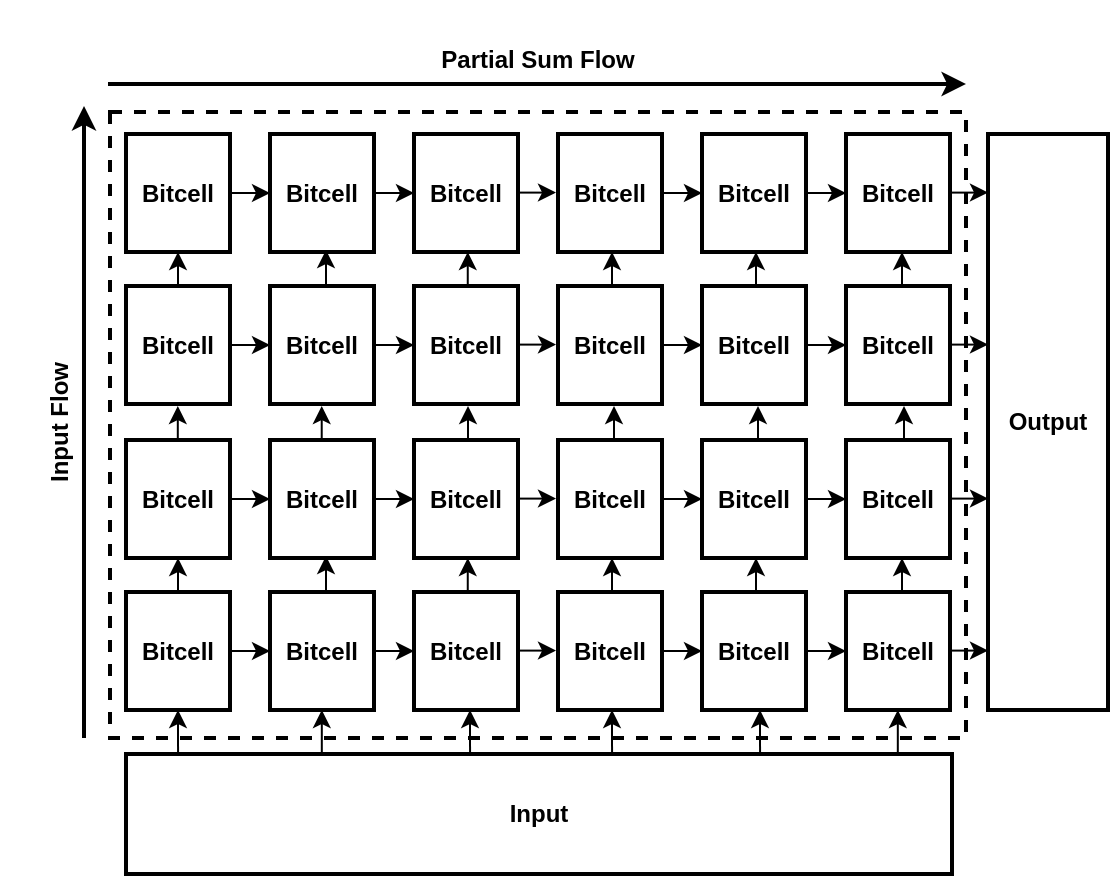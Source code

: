<mxfile version="17.2.4" type="github">
  <diagram id="6HVer8RZPl2ibDI8MOXv" name="Page-1">
    <mxGraphModel dx="1146" dy="671" grid="1" gridSize="1" guides="1" tooltips="1" connect="1" arrows="1" fold="1" page="1" pageScale="1" pageWidth="850" pageHeight="1100" math="0" shadow="0">
      <root>
        <mxCell id="0" />
        <mxCell id="1" parent="0" />
        <mxCell id="eAFTpIqPuFb2c6XRpZHR-27" value="" style="rounded=0;whiteSpace=wrap;html=1;dashed=1;labelBackgroundColor=none;fontFamily=Helvetica;fontColor=default;strokeWidth=2;fillColor=none;" vertex="1" parent="1">
          <mxGeometry x="177" y="119" width="428" height="313" as="geometry" />
        </mxCell>
        <mxCell id="eAFTpIqPuFb2c6XRpZHR-28" value="&lt;b&gt;Bitcell&lt;/b&gt;" style="rounded=0;whiteSpace=wrap;html=1;labelBackgroundColor=none;fontFamily=Helvetica;fontColor=default;strokeWidth=2;fillColor=none;" vertex="1" parent="1">
          <mxGeometry x="185" y="130" width="52" height="59" as="geometry" />
        </mxCell>
        <mxCell id="eAFTpIqPuFb2c6XRpZHR-30" value="&lt;b&gt;Bitcell&lt;/b&gt;" style="rounded=0;whiteSpace=wrap;html=1;labelBackgroundColor=none;fontFamily=Helvetica;fontColor=default;strokeWidth=2;fillColor=none;" vertex="1" parent="1">
          <mxGeometry x="257" y="130" width="52" height="59" as="geometry" />
        </mxCell>
        <mxCell id="eAFTpIqPuFb2c6XRpZHR-31" value="&lt;b&gt;Bitcell&lt;/b&gt;" style="rounded=0;whiteSpace=wrap;html=1;labelBackgroundColor=none;fontFamily=Helvetica;fontColor=default;strokeWidth=2;fillColor=none;" vertex="1" parent="1">
          <mxGeometry x="329" y="130" width="52" height="59" as="geometry" />
        </mxCell>
        <mxCell id="eAFTpIqPuFb2c6XRpZHR-44" value="" style="endArrow=classic;html=1;rounded=0;fontFamily=Helvetica;fontColor=default;exitX=1;exitY=0.5;exitDx=0;exitDy=0;entryX=0;entryY=0.5;entryDx=0;entryDy=0;" edge="1" parent="1" source="eAFTpIqPuFb2c6XRpZHR-28" target="eAFTpIqPuFb2c6XRpZHR-30">
          <mxGeometry width="50" height="50" relative="1" as="geometry">
            <mxPoint x="188" y="184" as="sourcePoint" />
            <mxPoint x="238" y="134" as="targetPoint" />
          </mxGeometry>
        </mxCell>
        <mxCell id="eAFTpIqPuFb2c6XRpZHR-47" value="" style="endArrow=classic;html=1;rounded=0;fontFamily=Helvetica;fontColor=default;exitX=1;exitY=0.5;exitDx=0;exitDy=0;entryX=0;entryY=0.5;entryDx=0;entryDy=0;" edge="1" parent="1" source="eAFTpIqPuFb2c6XRpZHR-30" target="eAFTpIqPuFb2c6XRpZHR-31">
          <mxGeometry width="50" height="50" relative="1" as="geometry">
            <mxPoint x="188" y="184" as="sourcePoint" />
            <mxPoint x="238" y="134" as="targetPoint" />
          </mxGeometry>
        </mxCell>
        <mxCell id="eAFTpIqPuFb2c6XRpZHR-48" value="" style="endArrow=classic;html=1;rounded=0;fontFamily=Helvetica;fontColor=default;exitX=1;exitY=0.5;exitDx=0;exitDy=0;entryX=0;entryY=0.5;entryDx=0;entryDy=0;" edge="1" parent="1">
          <mxGeometry width="50" height="50" relative="1" as="geometry">
            <mxPoint x="380" y="159.3" as="sourcePoint" />
            <mxPoint x="400" y="159.3" as="targetPoint" />
          </mxGeometry>
        </mxCell>
        <mxCell id="eAFTpIqPuFb2c6XRpZHR-49" value="&lt;b&gt;Bitcell&lt;/b&gt;" style="rounded=0;whiteSpace=wrap;html=1;labelBackgroundColor=none;fontFamily=Helvetica;fontColor=default;strokeWidth=2;fillColor=none;" vertex="1" parent="1">
          <mxGeometry x="401" y="130" width="52" height="59" as="geometry" />
        </mxCell>
        <mxCell id="eAFTpIqPuFb2c6XRpZHR-50" value="&lt;b&gt;Bitcell&lt;/b&gt;" style="rounded=0;whiteSpace=wrap;html=1;labelBackgroundColor=none;fontFamily=Helvetica;fontColor=default;strokeWidth=2;fillColor=none;" vertex="1" parent="1">
          <mxGeometry x="473" y="130" width="52" height="59" as="geometry" />
        </mxCell>
        <mxCell id="eAFTpIqPuFb2c6XRpZHR-51" value="&lt;b&gt;Bitcell&lt;/b&gt;" style="rounded=0;whiteSpace=wrap;html=1;labelBackgroundColor=none;fontFamily=Helvetica;fontColor=default;strokeWidth=2;fillColor=none;" vertex="1" parent="1">
          <mxGeometry x="545" y="130" width="52" height="59" as="geometry" />
        </mxCell>
        <mxCell id="eAFTpIqPuFb2c6XRpZHR-52" value="" style="endArrow=classic;html=1;rounded=0;fontFamily=Helvetica;fontColor=default;exitX=1;exitY=0.5;exitDx=0;exitDy=0;entryX=0;entryY=0.5;entryDx=0;entryDy=0;" edge="1" parent="1" source="eAFTpIqPuFb2c6XRpZHR-49" target="eAFTpIqPuFb2c6XRpZHR-50">
          <mxGeometry width="50" height="50" relative="1" as="geometry">
            <mxPoint x="404" y="184" as="sourcePoint" />
            <mxPoint x="454" y="134" as="targetPoint" />
          </mxGeometry>
        </mxCell>
        <mxCell id="eAFTpIqPuFb2c6XRpZHR-53" value="" style="endArrow=classic;html=1;rounded=0;fontFamily=Helvetica;fontColor=default;exitX=1;exitY=0.5;exitDx=0;exitDy=0;entryX=0;entryY=0.5;entryDx=0;entryDy=0;" edge="1" parent="1" source="eAFTpIqPuFb2c6XRpZHR-50" target="eAFTpIqPuFb2c6XRpZHR-51">
          <mxGeometry width="50" height="50" relative="1" as="geometry">
            <mxPoint x="404" y="184" as="sourcePoint" />
            <mxPoint x="454" y="134" as="targetPoint" />
          </mxGeometry>
        </mxCell>
        <mxCell id="eAFTpIqPuFb2c6XRpZHR-54" value="" style="endArrow=classic;html=1;rounded=0;fontFamily=Helvetica;fontColor=default;exitX=1;exitY=0.5;exitDx=0;exitDy=0;entryX=0;entryY=0.5;entryDx=0;entryDy=0;" edge="1" parent="1">
          <mxGeometry width="50" height="50" relative="1" as="geometry">
            <mxPoint x="596" y="159.3" as="sourcePoint" />
            <mxPoint x="616" y="159.3" as="targetPoint" />
          </mxGeometry>
        </mxCell>
        <mxCell id="eAFTpIqPuFb2c6XRpZHR-56" value="&lt;b&gt;Bitcell&lt;/b&gt;" style="rounded=0;whiteSpace=wrap;html=1;labelBackgroundColor=none;fontFamily=Helvetica;fontColor=default;strokeWidth=2;fillColor=none;" vertex="1" parent="1">
          <mxGeometry x="185" y="206" width="52" height="59" as="geometry" />
        </mxCell>
        <mxCell id="eAFTpIqPuFb2c6XRpZHR-57" value="&lt;b&gt;Bitcell&lt;/b&gt;" style="rounded=0;whiteSpace=wrap;html=1;labelBackgroundColor=none;fontFamily=Helvetica;fontColor=default;strokeWidth=2;fillColor=none;" vertex="1" parent="1">
          <mxGeometry x="257" y="206" width="52" height="59" as="geometry" />
        </mxCell>
        <mxCell id="eAFTpIqPuFb2c6XRpZHR-58" value="&lt;b&gt;Bitcell&lt;/b&gt;" style="rounded=0;whiteSpace=wrap;html=1;labelBackgroundColor=none;fontFamily=Helvetica;fontColor=default;strokeWidth=2;fillColor=none;" vertex="1" parent="1">
          <mxGeometry x="329" y="206" width="52" height="59" as="geometry" />
        </mxCell>
        <mxCell id="eAFTpIqPuFb2c6XRpZHR-59" value="" style="endArrow=classic;html=1;rounded=0;fontFamily=Helvetica;fontColor=default;exitX=1;exitY=0.5;exitDx=0;exitDy=0;entryX=0;entryY=0.5;entryDx=0;entryDy=0;" edge="1" parent="1" source="eAFTpIqPuFb2c6XRpZHR-56" target="eAFTpIqPuFb2c6XRpZHR-57">
          <mxGeometry width="50" height="50" relative="1" as="geometry">
            <mxPoint x="188" y="260" as="sourcePoint" />
            <mxPoint x="238" y="210" as="targetPoint" />
          </mxGeometry>
        </mxCell>
        <mxCell id="eAFTpIqPuFb2c6XRpZHR-60" value="" style="endArrow=classic;html=1;rounded=0;fontFamily=Helvetica;fontColor=default;exitX=1;exitY=0.5;exitDx=0;exitDy=0;entryX=0;entryY=0.5;entryDx=0;entryDy=0;" edge="1" parent="1" source="eAFTpIqPuFb2c6XRpZHR-57" target="eAFTpIqPuFb2c6XRpZHR-58">
          <mxGeometry width="50" height="50" relative="1" as="geometry">
            <mxPoint x="188" y="260" as="sourcePoint" />
            <mxPoint x="238" y="210" as="targetPoint" />
          </mxGeometry>
        </mxCell>
        <mxCell id="eAFTpIqPuFb2c6XRpZHR-61" value="" style="endArrow=classic;html=1;rounded=0;fontFamily=Helvetica;fontColor=default;exitX=1;exitY=0.5;exitDx=0;exitDy=0;entryX=0;entryY=0.5;entryDx=0;entryDy=0;" edge="1" parent="1">
          <mxGeometry width="50" height="50" relative="1" as="geometry">
            <mxPoint x="380.0" y="235.3" as="sourcePoint" />
            <mxPoint x="400.0" y="235.3" as="targetPoint" />
          </mxGeometry>
        </mxCell>
        <mxCell id="eAFTpIqPuFb2c6XRpZHR-62" value="&lt;b&gt;Bitcell&lt;/b&gt;" style="rounded=0;whiteSpace=wrap;html=1;labelBackgroundColor=none;fontFamily=Helvetica;fontColor=default;strokeWidth=2;fillColor=none;" vertex="1" parent="1">
          <mxGeometry x="401" y="206" width="52" height="59" as="geometry" />
        </mxCell>
        <mxCell id="eAFTpIqPuFb2c6XRpZHR-63" value="&lt;b&gt;Bitcell&lt;/b&gt;" style="rounded=0;whiteSpace=wrap;html=1;labelBackgroundColor=none;fontFamily=Helvetica;fontColor=default;strokeWidth=2;fillColor=none;" vertex="1" parent="1">
          <mxGeometry x="473" y="206" width="52" height="59" as="geometry" />
        </mxCell>
        <mxCell id="eAFTpIqPuFb2c6XRpZHR-64" value="&lt;b&gt;Bitcell&lt;/b&gt;" style="rounded=0;whiteSpace=wrap;html=1;labelBackgroundColor=none;fontFamily=Helvetica;fontColor=default;strokeWidth=2;fillColor=none;" vertex="1" parent="1">
          <mxGeometry x="545" y="206" width="52" height="59" as="geometry" />
        </mxCell>
        <mxCell id="eAFTpIqPuFb2c6XRpZHR-65" value="" style="endArrow=classic;html=1;rounded=0;fontFamily=Helvetica;fontColor=default;exitX=1;exitY=0.5;exitDx=0;exitDy=0;entryX=0;entryY=0.5;entryDx=0;entryDy=0;" edge="1" parent="1" source="eAFTpIqPuFb2c6XRpZHR-62" target="eAFTpIqPuFb2c6XRpZHR-63">
          <mxGeometry width="50" height="50" relative="1" as="geometry">
            <mxPoint x="404" y="260" as="sourcePoint" />
            <mxPoint x="454" y="210" as="targetPoint" />
          </mxGeometry>
        </mxCell>
        <mxCell id="eAFTpIqPuFb2c6XRpZHR-66" value="" style="endArrow=classic;html=1;rounded=0;fontFamily=Helvetica;fontColor=default;exitX=1;exitY=0.5;exitDx=0;exitDy=0;entryX=0;entryY=0.5;entryDx=0;entryDy=0;" edge="1" parent="1" source="eAFTpIqPuFb2c6XRpZHR-63" target="eAFTpIqPuFb2c6XRpZHR-64">
          <mxGeometry width="50" height="50" relative="1" as="geometry">
            <mxPoint x="404" y="260" as="sourcePoint" />
            <mxPoint x="454" y="210" as="targetPoint" />
          </mxGeometry>
        </mxCell>
        <mxCell id="eAFTpIqPuFb2c6XRpZHR-67" value="" style="endArrow=classic;html=1;rounded=0;fontFamily=Helvetica;fontColor=default;exitX=1;exitY=0.5;exitDx=0;exitDy=0;entryX=0;entryY=0.5;entryDx=0;entryDy=0;" edge="1" parent="1">
          <mxGeometry width="50" height="50" relative="1" as="geometry">
            <mxPoint x="596" y="235.3" as="sourcePoint" />
            <mxPoint x="616" y="235.3" as="targetPoint" />
          </mxGeometry>
        </mxCell>
        <mxCell id="eAFTpIqPuFb2c6XRpZHR-68" value="" style="endArrow=classic;html=1;rounded=0;fontFamily=Helvetica;fontColor=default;exitX=0.5;exitY=0;exitDx=0;exitDy=0;entryX=0.5;entryY=1;entryDx=0;entryDy=0;" edge="1" parent="1" source="eAFTpIqPuFb2c6XRpZHR-56" target="eAFTpIqPuFb2c6XRpZHR-28">
          <mxGeometry width="50" height="50" relative="1" as="geometry">
            <mxPoint x="334" y="158" as="sourcePoint" />
            <mxPoint x="384" y="108" as="targetPoint" />
          </mxGeometry>
        </mxCell>
        <mxCell id="eAFTpIqPuFb2c6XRpZHR-69" value="" style="endArrow=classic;html=1;rounded=0;fontFamily=Helvetica;fontColor=default;exitX=0.5;exitY=0;exitDx=0;exitDy=0;entryX=0.5;entryY=1;entryDx=0;entryDy=0;" edge="1" parent="1">
          <mxGeometry width="50" height="50" relative="1" as="geometry">
            <mxPoint x="285" y="205" as="sourcePoint" />
            <mxPoint x="285" y="188" as="targetPoint" />
          </mxGeometry>
        </mxCell>
        <mxCell id="eAFTpIqPuFb2c6XRpZHR-70" value="" style="endArrow=classic;html=1;rounded=0;fontFamily=Helvetica;fontColor=default;exitX=0.5;exitY=0;exitDx=0;exitDy=0;entryX=0.5;entryY=1;entryDx=0;entryDy=0;" edge="1" parent="1">
          <mxGeometry width="50" height="50" relative="1" as="geometry">
            <mxPoint x="428" y="206" as="sourcePoint" />
            <mxPoint x="428" y="189" as="targetPoint" />
          </mxGeometry>
        </mxCell>
        <mxCell id="eAFTpIqPuFb2c6XRpZHR-71" value="" style="endArrow=classic;html=1;rounded=0;fontFamily=Helvetica;fontColor=default;exitX=0.5;exitY=0;exitDx=0;exitDy=0;entryX=0.5;entryY=1;entryDx=0;entryDy=0;" edge="1" parent="1">
          <mxGeometry width="50" height="50" relative="1" as="geometry">
            <mxPoint x="355.88" y="206" as="sourcePoint" />
            <mxPoint x="355.88" y="189" as="targetPoint" />
          </mxGeometry>
        </mxCell>
        <mxCell id="eAFTpIqPuFb2c6XRpZHR-72" value="" style="endArrow=classic;html=1;rounded=0;fontFamily=Helvetica;fontColor=default;exitX=0.5;exitY=0;exitDx=0;exitDy=0;entryX=0.5;entryY=1;entryDx=0;entryDy=0;" edge="1" parent="1">
          <mxGeometry width="50" height="50" relative="1" as="geometry">
            <mxPoint x="500" y="206" as="sourcePoint" />
            <mxPoint x="500" y="189" as="targetPoint" />
          </mxGeometry>
        </mxCell>
        <mxCell id="eAFTpIqPuFb2c6XRpZHR-73" value="" style="endArrow=classic;html=1;rounded=0;fontFamily=Helvetica;fontColor=default;exitX=0.5;exitY=0;exitDx=0;exitDy=0;entryX=0.5;entryY=1;entryDx=0;entryDy=0;" edge="1" parent="1">
          <mxGeometry width="50" height="50" relative="1" as="geometry">
            <mxPoint x="573" y="206" as="sourcePoint" />
            <mxPoint x="573" y="189" as="targetPoint" />
          </mxGeometry>
        </mxCell>
        <mxCell id="eAFTpIqPuFb2c6XRpZHR-74" value="&lt;b&gt;Bitcell&lt;/b&gt;" style="rounded=0;whiteSpace=wrap;html=1;labelBackgroundColor=none;fontFamily=Helvetica;fontColor=default;strokeWidth=2;fillColor=none;" vertex="1" parent="1">
          <mxGeometry x="185" y="283" width="52" height="59" as="geometry" />
        </mxCell>
        <mxCell id="eAFTpIqPuFb2c6XRpZHR-75" value="&lt;b&gt;Bitcell&lt;/b&gt;" style="rounded=0;whiteSpace=wrap;html=1;labelBackgroundColor=none;fontFamily=Helvetica;fontColor=default;strokeWidth=2;fillColor=none;" vertex="1" parent="1">
          <mxGeometry x="257" y="283" width="52" height="59" as="geometry" />
        </mxCell>
        <mxCell id="eAFTpIqPuFb2c6XRpZHR-76" value="&lt;b&gt;Bitcell&lt;/b&gt;" style="rounded=0;whiteSpace=wrap;html=1;labelBackgroundColor=none;fontFamily=Helvetica;fontColor=default;strokeWidth=2;fillColor=none;" vertex="1" parent="1">
          <mxGeometry x="329" y="283" width="52" height="59" as="geometry" />
        </mxCell>
        <mxCell id="eAFTpIqPuFb2c6XRpZHR-77" value="" style="endArrow=classic;html=1;rounded=0;fontFamily=Helvetica;fontColor=default;exitX=1;exitY=0.5;exitDx=0;exitDy=0;entryX=0;entryY=0.5;entryDx=0;entryDy=0;" edge="1" parent="1" source="eAFTpIqPuFb2c6XRpZHR-74" target="eAFTpIqPuFb2c6XRpZHR-75">
          <mxGeometry width="50" height="50" relative="1" as="geometry">
            <mxPoint x="188" y="337" as="sourcePoint" />
            <mxPoint x="238" y="287" as="targetPoint" />
          </mxGeometry>
        </mxCell>
        <mxCell id="eAFTpIqPuFb2c6XRpZHR-78" value="" style="endArrow=classic;html=1;rounded=0;fontFamily=Helvetica;fontColor=default;exitX=1;exitY=0.5;exitDx=0;exitDy=0;entryX=0;entryY=0.5;entryDx=0;entryDy=0;" edge="1" parent="1" source="eAFTpIqPuFb2c6XRpZHR-75" target="eAFTpIqPuFb2c6XRpZHR-76">
          <mxGeometry width="50" height="50" relative="1" as="geometry">
            <mxPoint x="188" y="337" as="sourcePoint" />
            <mxPoint x="238" y="287" as="targetPoint" />
          </mxGeometry>
        </mxCell>
        <mxCell id="eAFTpIqPuFb2c6XRpZHR-79" value="" style="endArrow=classic;html=1;rounded=0;fontFamily=Helvetica;fontColor=default;exitX=1;exitY=0.5;exitDx=0;exitDy=0;entryX=0;entryY=0.5;entryDx=0;entryDy=0;" edge="1" parent="1">
          <mxGeometry width="50" height="50" relative="1" as="geometry">
            <mxPoint x="380.0" y="312.3" as="sourcePoint" />
            <mxPoint x="400" y="312.3" as="targetPoint" />
          </mxGeometry>
        </mxCell>
        <mxCell id="eAFTpIqPuFb2c6XRpZHR-80" value="&lt;b&gt;Bitcell&lt;/b&gt;" style="rounded=0;whiteSpace=wrap;html=1;labelBackgroundColor=none;fontFamily=Helvetica;fontColor=default;strokeWidth=2;fillColor=none;" vertex="1" parent="1">
          <mxGeometry x="401" y="283" width="52" height="59" as="geometry" />
        </mxCell>
        <mxCell id="eAFTpIqPuFb2c6XRpZHR-81" value="&lt;b&gt;Bitcell&lt;/b&gt;" style="rounded=0;whiteSpace=wrap;html=1;labelBackgroundColor=none;fontFamily=Helvetica;fontColor=default;strokeWidth=2;fillColor=none;" vertex="1" parent="1">
          <mxGeometry x="473" y="283" width="52" height="59" as="geometry" />
        </mxCell>
        <mxCell id="eAFTpIqPuFb2c6XRpZHR-82" value="&lt;b&gt;Bitcell&lt;/b&gt;" style="rounded=0;whiteSpace=wrap;html=1;labelBackgroundColor=none;fontFamily=Helvetica;fontColor=default;strokeWidth=2;fillColor=none;" vertex="1" parent="1">
          <mxGeometry x="545" y="283" width="52" height="59" as="geometry" />
        </mxCell>
        <mxCell id="eAFTpIqPuFb2c6XRpZHR-83" value="" style="endArrow=classic;html=1;rounded=0;fontFamily=Helvetica;fontColor=default;exitX=1;exitY=0.5;exitDx=0;exitDy=0;entryX=0;entryY=0.5;entryDx=0;entryDy=0;" edge="1" parent="1" source="eAFTpIqPuFb2c6XRpZHR-80" target="eAFTpIqPuFb2c6XRpZHR-81">
          <mxGeometry width="50" height="50" relative="1" as="geometry">
            <mxPoint x="404" y="337" as="sourcePoint" />
            <mxPoint x="454" y="287" as="targetPoint" />
          </mxGeometry>
        </mxCell>
        <mxCell id="eAFTpIqPuFb2c6XRpZHR-84" value="" style="endArrow=classic;html=1;rounded=0;fontFamily=Helvetica;fontColor=default;exitX=1;exitY=0.5;exitDx=0;exitDy=0;entryX=0;entryY=0.5;entryDx=0;entryDy=0;" edge="1" parent="1" source="eAFTpIqPuFb2c6XRpZHR-81" target="eAFTpIqPuFb2c6XRpZHR-82">
          <mxGeometry width="50" height="50" relative="1" as="geometry">
            <mxPoint x="404" y="337" as="sourcePoint" />
            <mxPoint x="454" y="287" as="targetPoint" />
          </mxGeometry>
        </mxCell>
        <mxCell id="eAFTpIqPuFb2c6XRpZHR-85" value="" style="endArrow=classic;html=1;rounded=0;fontFamily=Helvetica;fontColor=default;exitX=1;exitY=0.5;exitDx=0;exitDy=0;entryX=0;entryY=0.5;entryDx=0;entryDy=0;" edge="1" parent="1">
          <mxGeometry width="50" height="50" relative="1" as="geometry">
            <mxPoint x="596" y="312.3" as="sourcePoint" />
            <mxPoint x="616" y="312.3" as="targetPoint" />
          </mxGeometry>
        </mxCell>
        <mxCell id="eAFTpIqPuFb2c6XRpZHR-86" value="&lt;b&gt;Bitcell&lt;/b&gt;" style="rounded=0;whiteSpace=wrap;html=1;labelBackgroundColor=none;fontFamily=Helvetica;fontColor=default;strokeWidth=2;fillColor=none;" vertex="1" parent="1">
          <mxGeometry x="185" y="359" width="52" height="59" as="geometry" />
        </mxCell>
        <mxCell id="eAFTpIqPuFb2c6XRpZHR-87" value="&lt;b&gt;Bitcell&lt;/b&gt;" style="rounded=0;whiteSpace=wrap;html=1;labelBackgroundColor=none;fontFamily=Helvetica;fontColor=default;strokeWidth=2;fillColor=none;" vertex="1" parent="1">
          <mxGeometry x="257" y="359" width="52" height="59" as="geometry" />
        </mxCell>
        <mxCell id="eAFTpIqPuFb2c6XRpZHR-88" value="&lt;b&gt;Bitcell&lt;/b&gt;" style="rounded=0;whiteSpace=wrap;html=1;labelBackgroundColor=none;fontFamily=Helvetica;fontColor=default;strokeWidth=2;fillColor=none;" vertex="1" parent="1">
          <mxGeometry x="329" y="359" width="52" height="59" as="geometry" />
        </mxCell>
        <mxCell id="eAFTpIqPuFb2c6XRpZHR-89" value="" style="endArrow=classic;html=1;rounded=0;fontFamily=Helvetica;fontColor=default;exitX=1;exitY=0.5;exitDx=0;exitDy=0;entryX=0;entryY=0.5;entryDx=0;entryDy=0;" edge="1" parent="1" source="eAFTpIqPuFb2c6XRpZHR-86" target="eAFTpIqPuFb2c6XRpZHR-87">
          <mxGeometry width="50" height="50" relative="1" as="geometry">
            <mxPoint x="188" y="413" as="sourcePoint" />
            <mxPoint x="238" y="363" as="targetPoint" />
          </mxGeometry>
        </mxCell>
        <mxCell id="eAFTpIqPuFb2c6XRpZHR-90" value="" style="endArrow=classic;html=1;rounded=0;fontFamily=Helvetica;fontColor=default;exitX=1;exitY=0.5;exitDx=0;exitDy=0;entryX=0;entryY=0.5;entryDx=0;entryDy=0;" edge="1" parent="1" source="eAFTpIqPuFb2c6XRpZHR-87" target="eAFTpIqPuFb2c6XRpZHR-88">
          <mxGeometry width="50" height="50" relative="1" as="geometry">
            <mxPoint x="188" y="413" as="sourcePoint" />
            <mxPoint x="238" y="363" as="targetPoint" />
          </mxGeometry>
        </mxCell>
        <mxCell id="eAFTpIqPuFb2c6XRpZHR-91" value="" style="endArrow=classic;html=1;rounded=0;fontFamily=Helvetica;fontColor=default;exitX=1;exitY=0.5;exitDx=0;exitDy=0;entryX=0;entryY=0.5;entryDx=0;entryDy=0;" edge="1" parent="1">
          <mxGeometry width="50" height="50" relative="1" as="geometry">
            <mxPoint x="380.0" y="388.3" as="sourcePoint" />
            <mxPoint x="400" y="388.3" as="targetPoint" />
          </mxGeometry>
        </mxCell>
        <mxCell id="eAFTpIqPuFb2c6XRpZHR-92" value="&lt;b&gt;Bitcell&lt;/b&gt;" style="rounded=0;whiteSpace=wrap;html=1;labelBackgroundColor=none;fontFamily=Helvetica;fontColor=default;strokeWidth=2;fillColor=none;" vertex="1" parent="1">
          <mxGeometry x="401" y="359" width="52" height="59" as="geometry" />
        </mxCell>
        <mxCell id="eAFTpIqPuFb2c6XRpZHR-93" value="&lt;b&gt;Bitcell&lt;/b&gt;" style="rounded=0;whiteSpace=wrap;html=1;labelBackgroundColor=none;fontFamily=Helvetica;fontColor=default;strokeWidth=2;fillColor=none;" vertex="1" parent="1">
          <mxGeometry x="473" y="359" width="52" height="59" as="geometry" />
        </mxCell>
        <mxCell id="eAFTpIqPuFb2c6XRpZHR-94" value="&lt;b&gt;Bitcell&lt;/b&gt;" style="rounded=0;whiteSpace=wrap;html=1;labelBackgroundColor=none;fontFamily=Helvetica;fontColor=default;strokeWidth=2;fillColor=none;" vertex="1" parent="1">
          <mxGeometry x="545" y="359" width="52" height="59" as="geometry" />
        </mxCell>
        <mxCell id="eAFTpIqPuFb2c6XRpZHR-95" value="" style="endArrow=classic;html=1;rounded=0;fontFamily=Helvetica;fontColor=default;exitX=1;exitY=0.5;exitDx=0;exitDy=0;entryX=0;entryY=0.5;entryDx=0;entryDy=0;" edge="1" parent="1" source="eAFTpIqPuFb2c6XRpZHR-92" target="eAFTpIqPuFb2c6XRpZHR-93">
          <mxGeometry width="50" height="50" relative="1" as="geometry">
            <mxPoint x="404" y="413" as="sourcePoint" />
            <mxPoint x="454" y="363" as="targetPoint" />
          </mxGeometry>
        </mxCell>
        <mxCell id="eAFTpIqPuFb2c6XRpZHR-96" value="" style="endArrow=classic;html=1;rounded=0;fontFamily=Helvetica;fontColor=default;exitX=1;exitY=0.5;exitDx=0;exitDy=0;entryX=0;entryY=0.5;entryDx=0;entryDy=0;" edge="1" parent="1" source="eAFTpIqPuFb2c6XRpZHR-93" target="eAFTpIqPuFb2c6XRpZHR-94">
          <mxGeometry width="50" height="50" relative="1" as="geometry">
            <mxPoint x="404" y="413" as="sourcePoint" />
            <mxPoint x="454" y="363" as="targetPoint" />
          </mxGeometry>
        </mxCell>
        <mxCell id="eAFTpIqPuFb2c6XRpZHR-97" value="" style="endArrow=classic;html=1;rounded=0;fontFamily=Helvetica;fontColor=default;exitX=1;exitY=0.5;exitDx=0;exitDy=0;entryX=0;entryY=0.5;entryDx=0;entryDy=0;" edge="1" parent="1">
          <mxGeometry width="50" height="50" relative="1" as="geometry">
            <mxPoint x="596" y="388.3" as="sourcePoint" />
            <mxPoint x="616" y="388.3" as="targetPoint" />
          </mxGeometry>
        </mxCell>
        <mxCell id="eAFTpIqPuFb2c6XRpZHR-98" value="" style="endArrow=classic;html=1;rounded=0;fontFamily=Helvetica;fontColor=default;exitX=0.5;exitY=0;exitDx=0;exitDy=0;entryX=0.5;entryY=1;entryDx=0;entryDy=0;" edge="1" parent="1" source="eAFTpIqPuFb2c6XRpZHR-86" target="eAFTpIqPuFb2c6XRpZHR-74">
          <mxGeometry width="50" height="50" relative="1" as="geometry">
            <mxPoint x="334" y="311" as="sourcePoint" />
            <mxPoint x="384" y="261" as="targetPoint" />
          </mxGeometry>
        </mxCell>
        <mxCell id="eAFTpIqPuFb2c6XRpZHR-99" value="" style="endArrow=classic;html=1;rounded=0;fontFamily=Helvetica;fontColor=default;exitX=0.5;exitY=0;exitDx=0;exitDy=0;entryX=0.5;entryY=1;entryDx=0;entryDy=0;" edge="1" parent="1">
          <mxGeometry width="50" height="50" relative="1" as="geometry">
            <mxPoint x="285.0" y="358" as="sourcePoint" />
            <mxPoint x="285.0" y="341" as="targetPoint" />
          </mxGeometry>
        </mxCell>
        <mxCell id="eAFTpIqPuFb2c6XRpZHR-100" value="" style="endArrow=classic;html=1;rounded=0;fontFamily=Helvetica;fontColor=default;exitX=0.5;exitY=0;exitDx=0;exitDy=0;entryX=0.5;entryY=1;entryDx=0;entryDy=0;" edge="1" parent="1">
          <mxGeometry width="50" height="50" relative="1" as="geometry">
            <mxPoint x="428" y="359" as="sourcePoint" />
            <mxPoint x="428" y="342" as="targetPoint" />
          </mxGeometry>
        </mxCell>
        <mxCell id="eAFTpIqPuFb2c6XRpZHR-101" value="" style="endArrow=classic;html=1;rounded=0;fontFamily=Helvetica;fontColor=default;exitX=0.5;exitY=0;exitDx=0;exitDy=0;entryX=0.5;entryY=1;entryDx=0;entryDy=0;" edge="1" parent="1">
          <mxGeometry width="50" height="50" relative="1" as="geometry">
            <mxPoint x="355.88" y="359" as="sourcePoint" />
            <mxPoint x="355.88" y="342" as="targetPoint" />
          </mxGeometry>
        </mxCell>
        <mxCell id="eAFTpIqPuFb2c6XRpZHR-102" value="" style="endArrow=classic;html=1;rounded=0;fontFamily=Helvetica;fontColor=default;exitX=0.5;exitY=0;exitDx=0;exitDy=0;entryX=0.5;entryY=1;entryDx=0;entryDy=0;" edge="1" parent="1">
          <mxGeometry width="50" height="50" relative="1" as="geometry">
            <mxPoint x="500" y="359" as="sourcePoint" />
            <mxPoint x="500" y="342" as="targetPoint" />
          </mxGeometry>
        </mxCell>
        <mxCell id="eAFTpIqPuFb2c6XRpZHR-103" value="" style="endArrow=classic;html=1;rounded=0;fontFamily=Helvetica;fontColor=default;exitX=0.5;exitY=0;exitDx=0;exitDy=0;entryX=0.5;entryY=1;entryDx=0;entryDy=0;" edge="1" parent="1">
          <mxGeometry width="50" height="50" relative="1" as="geometry">
            <mxPoint x="573" y="359" as="sourcePoint" />
            <mxPoint x="573" y="342" as="targetPoint" />
          </mxGeometry>
        </mxCell>
        <mxCell id="eAFTpIqPuFb2c6XRpZHR-104" value="" style="endArrow=classic;html=1;rounded=0;fontFamily=Helvetica;fontColor=default;exitX=0.5;exitY=0;exitDx=0;exitDy=0;entryX=0.5;entryY=1;entryDx=0;entryDy=0;" edge="1" parent="1">
          <mxGeometry width="50" height="50" relative="1" as="geometry">
            <mxPoint x="210.9" y="283" as="sourcePoint" />
            <mxPoint x="210.9" y="266" as="targetPoint" />
          </mxGeometry>
        </mxCell>
        <mxCell id="eAFTpIqPuFb2c6XRpZHR-105" value="" style="endArrow=classic;html=1;rounded=0;fontFamily=Helvetica;fontColor=default;exitX=0.5;exitY=0;exitDx=0;exitDy=0;entryX=0.5;entryY=1;entryDx=0;entryDy=0;" edge="1" parent="1">
          <mxGeometry width="50" height="50" relative="1" as="geometry">
            <mxPoint x="282.86" y="283" as="sourcePoint" />
            <mxPoint x="282.86" y="266" as="targetPoint" />
          </mxGeometry>
        </mxCell>
        <mxCell id="eAFTpIqPuFb2c6XRpZHR-106" value="" style="endArrow=classic;html=1;rounded=0;fontFamily=Helvetica;fontColor=default;exitX=0.5;exitY=0;exitDx=0;exitDy=0;entryX=0.5;entryY=1;entryDx=0;entryDy=0;" edge="1" parent="1">
          <mxGeometry width="50" height="50" relative="1" as="geometry">
            <mxPoint x="356.0" y="283" as="sourcePoint" />
            <mxPoint x="356.0" y="266" as="targetPoint" />
          </mxGeometry>
        </mxCell>
        <mxCell id="eAFTpIqPuFb2c6XRpZHR-108" value="" style="endArrow=classic;html=1;rounded=0;fontFamily=Helvetica;fontColor=default;exitX=0.5;exitY=0;exitDx=0;exitDy=0;entryX=0.5;entryY=1;entryDx=0;entryDy=0;" edge="1" parent="1">
          <mxGeometry width="50" height="50" relative="1" as="geometry">
            <mxPoint x="429" y="283" as="sourcePoint" />
            <mxPoint x="429" y="266" as="targetPoint" />
          </mxGeometry>
        </mxCell>
        <mxCell id="eAFTpIqPuFb2c6XRpZHR-109" value="" style="endArrow=classic;html=1;rounded=0;fontFamily=Helvetica;fontColor=default;exitX=0.5;exitY=0;exitDx=0;exitDy=0;entryX=0.5;entryY=1;entryDx=0;entryDy=0;" edge="1" parent="1">
          <mxGeometry width="50" height="50" relative="1" as="geometry">
            <mxPoint x="501" y="283" as="sourcePoint" />
            <mxPoint x="501" y="266" as="targetPoint" />
          </mxGeometry>
        </mxCell>
        <mxCell id="eAFTpIqPuFb2c6XRpZHR-110" value="" style="endArrow=classic;html=1;rounded=0;fontFamily=Helvetica;fontColor=default;exitX=0.5;exitY=0;exitDx=0;exitDy=0;entryX=0.5;entryY=1;entryDx=0;entryDy=0;" edge="1" parent="1">
          <mxGeometry width="50" height="50" relative="1" as="geometry">
            <mxPoint x="574" y="283" as="sourcePoint" />
            <mxPoint x="574" y="266" as="targetPoint" />
          </mxGeometry>
        </mxCell>
        <mxCell id="eAFTpIqPuFb2c6XRpZHR-111" value="&lt;b&gt;Input &lt;br&gt;&lt;/b&gt;" style="rounded=0;whiteSpace=wrap;html=1;labelBackgroundColor=none;fontFamily=Helvetica;fontColor=default;strokeWidth=2;fillColor=none;" vertex="1" parent="1">
          <mxGeometry x="185" y="440" width="413" height="60" as="geometry" />
        </mxCell>
        <mxCell id="eAFTpIqPuFb2c6XRpZHR-114" value="&lt;b&gt;Output&lt;/b&gt;" style="rounded=0;whiteSpace=wrap;html=1;labelBackgroundColor=none;fontFamily=Helvetica;fontColor=default;strokeWidth=2;fillColor=none;direction=south;" vertex="1" parent="1">
          <mxGeometry x="616" y="130" width="60" height="288" as="geometry" />
        </mxCell>
        <mxCell id="eAFTpIqPuFb2c6XRpZHR-115" value="" style="endArrow=classic;html=1;rounded=0;fontFamily=Helvetica;fontColor=default;entryX=0.5;entryY=1;entryDx=0;entryDy=0;exitX=0.063;exitY=0;exitDx=0;exitDy=0;exitPerimeter=0;" edge="1" parent="1" source="eAFTpIqPuFb2c6XRpZHR-111" target="eAFTpIqPuFb2c6XRpZHR-86">
          <mxGeometry width="50" height="50" relative="1" as="geometry">
            <mxPoint x="209" y="439" as="sourcePoint" />
            <mxPoint x="273" y="353" as="targetPoint" />
          </mxGeometry>
        </mxCell>
        <mxCell id="eAFTpIqPuFb2c6XRpZHR-116" value="" style="endArrow=classic;html=1;rounded=0;fontFamily=Helvetica;fontColor=default;entryX=0.5;entryY=1;entryDx=0;entryDy=0;exitX=0.063;exitY=0;exitDx=0;exitDy=0;exitPerimeter=0;" edge="1" parent="1">
          <mxGeometry width="50" height="50" relative="1" as="geometry">
            <mxPoint x="282.919" y="440" as="sourcePoint" />
            <mxPoint x="282.9" y="418" as="targetPoint" />
          </mxGeometry>
        </mxCell>
        <mxCell id="eAFTpIqPuFb2c6XRpZHR-117" value="" style="endArrow=classic;html=1;rounded=0;fontFamily=Helvetica;fontColor=default;entryX=0.5;entryY=1;entryDx=0;entryDy=0;exitX=0.063;exitY=0;exitDx=0;exitDy=0;exitPerimeter=0;" edge="1" parent="1">
          <mxGeometry width="50" height="50" relative="1" as="geometry">
            <mxPoint x="357.019" y="440" as="sourcePoint" />
            <mxPoint x="357" y="418" as="targetPoint" />
          </mxGeometry>
        </mxCell>
        <mxCell id="eAFTpIqPuFb2c6XRpZHR-118" value="" style="endArrow=classic;html=1;rounded=0;fontFamily=Helvetica;fontColor=default;entryX=0.5;entryY=1;entryDx=0;entryDy=0;exitX=0.063;exitY=0;exitDx=0;exitDy=0;exitPerimeter=0;" edge="1" parent="1">
          <mxGeometry width="50" height="50" relative="1" as="geometry">
            <mxPoint x="428.019" y="440" as="sourcePoint" />
            <mxPoint x="428" y="418" as="targetPoint" />
          </mxGeometry>
        </mxCell>
        <mxCell id="eAFTpIqPuFb2c6XRpZHR-119" value="" style="endArrow=classic;html=1;rounded=0;fontFamily=Helvetica;fontColor=default;entryX=0.5;entryY=1;entryDx=0;entryDy=0;exitX=0.063;exitY=0;exitDx=0;exitDy=0;exitPerimeter=0;" edge="1" parent="1">
          <mxGeometry width="50" height="50" relative="1" as="geometry">
            <mxPoint x="502.019" y="440" as="sourcePoint" />
            <mxPoint x="502" y="418" as="targetPoint" />
          </mxGeometry>
        </mxCell>
        <mxCell id="eAFTpIqPuFb2c6XRpZHR-120" value="" style="endArrow=classic;html=1;rounded=0;fontFamily=Helvetica;fontColor=default;entryX=0.5;entryY=1;entryDx=0;entryDy=0;exitX=0.063;exitY=0;exitDx=0;exitDy=0;exitPerimeter=0;" edge="1" parent="1">
          <mxGeometry width="50" height="50" relative="1" as="geometry">
            <mxPoint x="570.919" y="440" as="sourcePoint" />
            <mxPoint x="570.9" y="418" as="targetPoint" />
          </mxGeometry>
        </mxCell>
        <mxCell id="eAFTpIqPuFb2c6XRpZHR-122" value="" style="endArrow=classic;html=1;rounded=0;fontFamily=Helvetica;fontColor=default;strokeWidth=2;" edge="1" parent="1">
          <mxGeometry width="50" height="50" relative="1" as="geometry">
            <mxPoint x="164" y="432" as="sourcePoint" />
            <mxPoint x="164" y="116" as="targetPoint" />
          </mxGeometry>
        </mxCell>
        <mxCell id="eAFTpIqPuFb2c6XRpZHR-123" value="" style="endArrow=classic;html=1;rounded=0;fontFamily=Helvetica;fontColor=default;strokeWidth=2;" edge="1" parent="1">
          <mxGeometry width="50" height="50" relative="1" as="geometry">
            <mxPoint x="176" y="105" as="sourcePoint" />
            <mxPoint x="605" y="105" as="targetPoint" />
          </mxGeometry>
        </mxCell>
        <mxCell id="eAFTpIqPuFb2c6XRpZHR-124" value="&lt;b&gt;Partial Sum Flow &lt;/b&gt;" style="rounded=0;whiteSpace=wrap;html=1;labelBackgroundColor=none;fontFamily=Helvetica;fontColor=default;strokeWidth=2;fillColor=none;strokeColor=none;" vertex="1" parent="1">
          <mxGeometry x="331" y="63" width="120" height="60" as="geometry" />
        </mxCell>
        <mxCell id="eAFTpIqPuFb2c6XRpZHR-126" value="&lt;b&gt;Input Flow&lt;br&gt;&lt;/b&gt;" style="rounded=0;whiteSpace=wrap;html=1;labelBackgroundColor=none;fontFamily=Helvetica;fontColor=default;strokeWidth=2;fillColor=none;strokeColor=none;rotation=-90;" vertex="1" parent="1">
          <mxGeometry x="92" y="244" width="120" height="60" as="geometry" />
        </mxCell>
      </root>
    </mxGraphModel>
  </diagram>
</mxfile>
